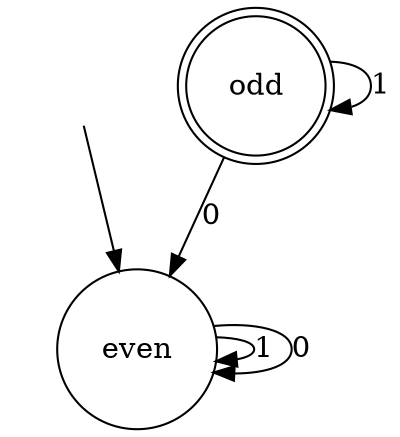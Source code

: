 digraph Automaton {

even [shape = circle, label=<<TABLE BORDER="0" CELLBORDER="0" CELLSPACING="0"><TR><TD>even</TD></TR></TABLE>>];

_nil [style = invis, label=<<TABLE BORDER="0" CELLBORDER="" CELLSPACING="0"><TR><TD>_nil</TD></TR></TABLE>>];

odd [shape = doublecircle, label=<<TABLE BORDER="0" CELLBORDER="0" CELLSPACING="0"><TR><TD>odd</TD></TR></TABLE>>];

odd->odd [label="1"];

_nil -> even [];

even->even [label="1"];

even->even [label="0"];

odd->even [label="0"];

}
